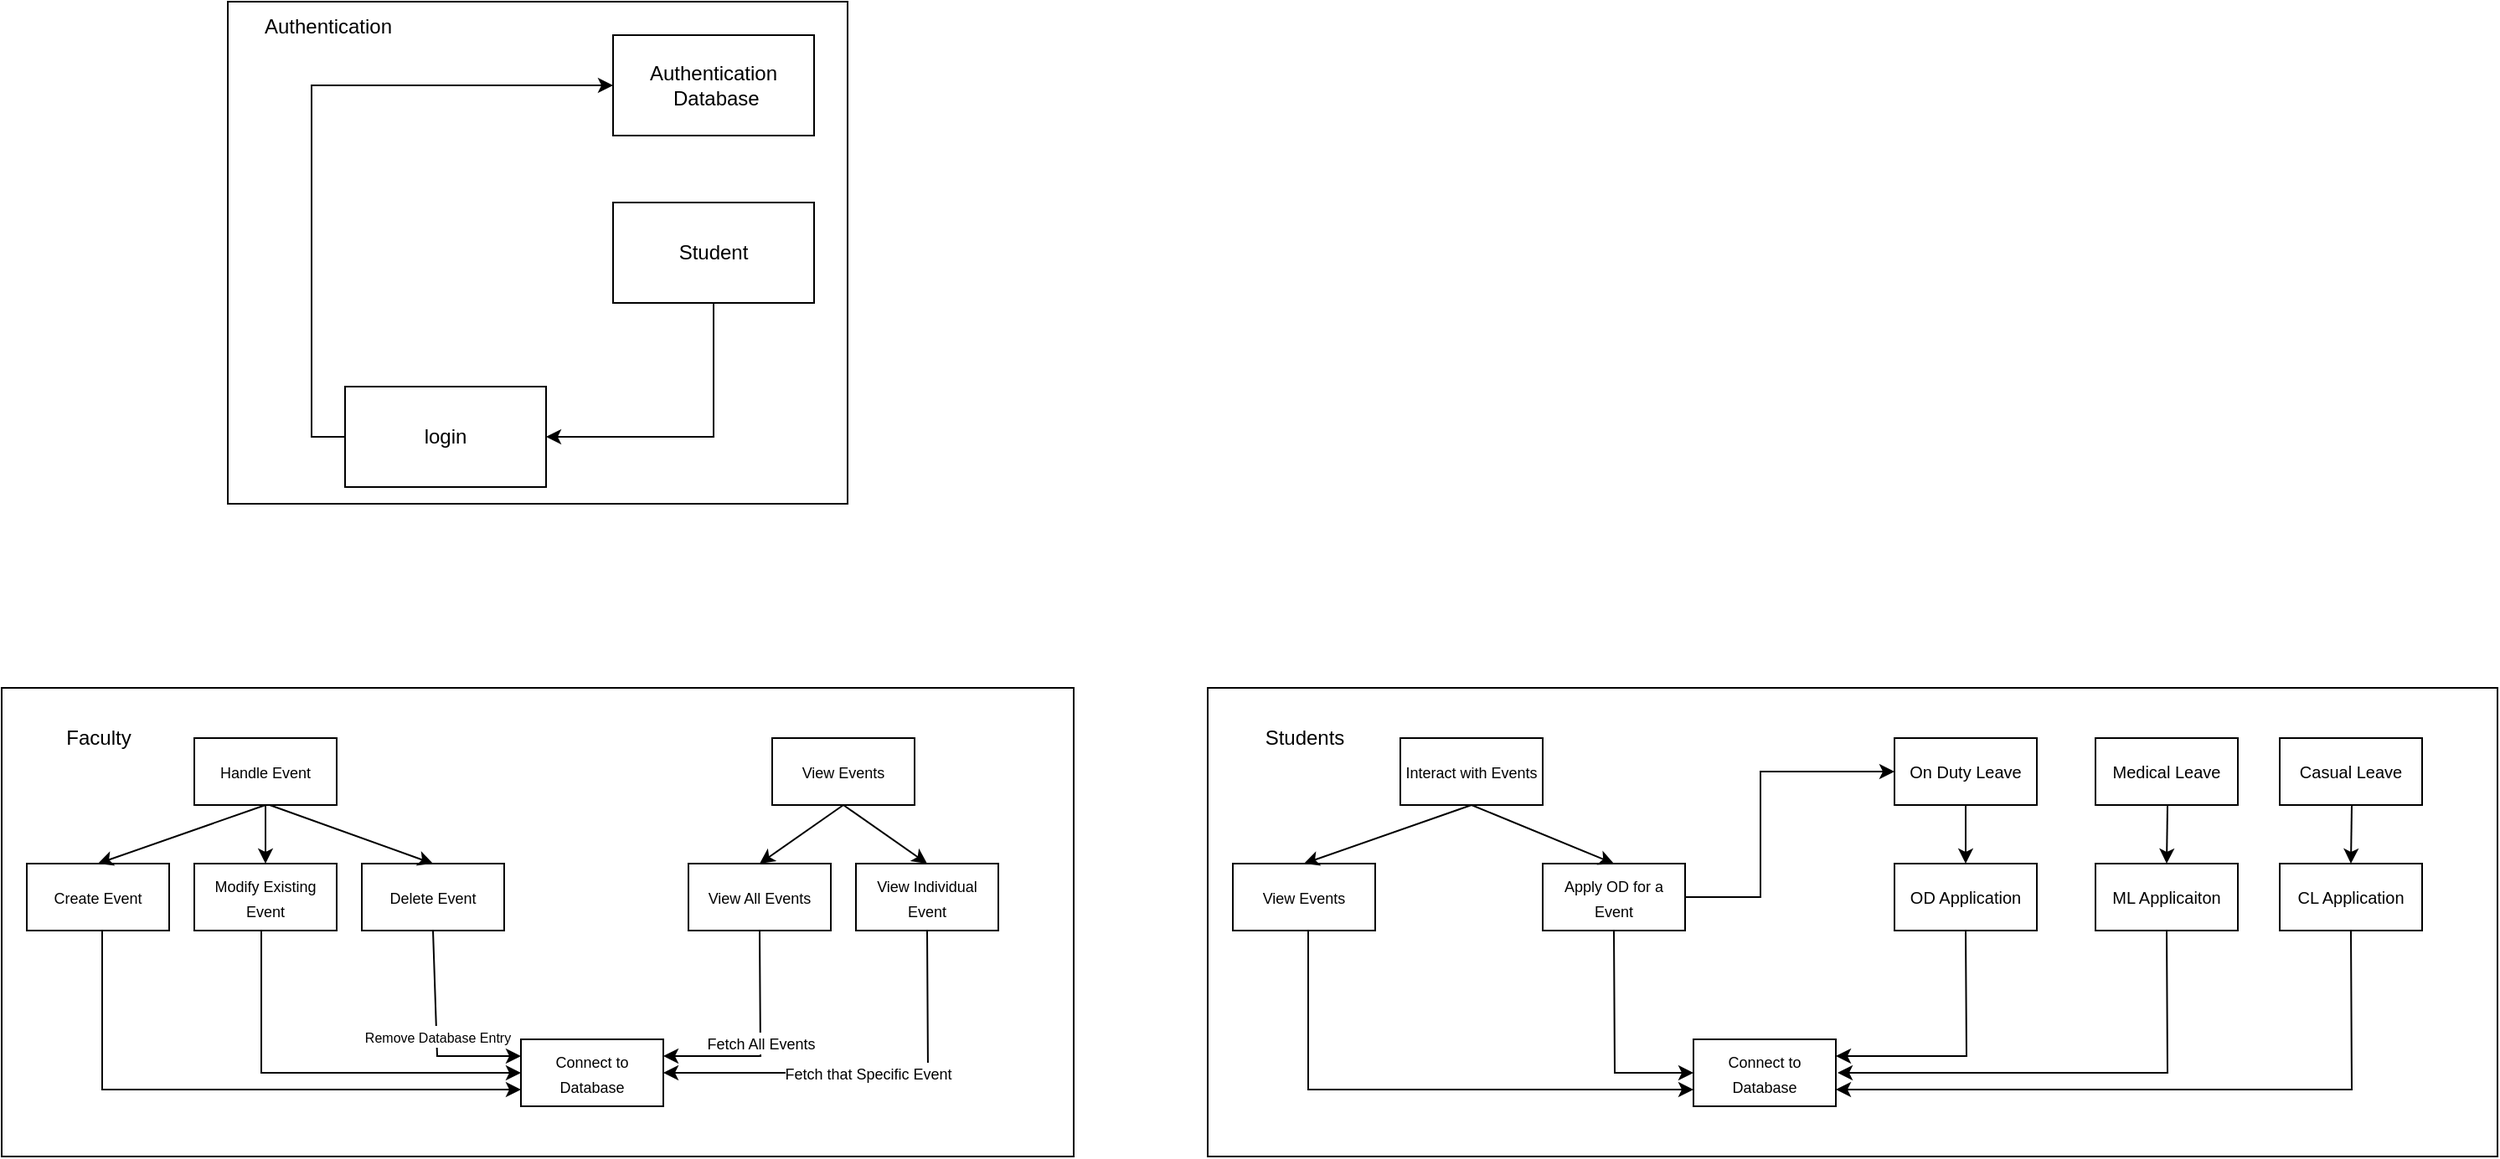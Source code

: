<mxfile version="21.3.4" type="github">
  <diagram name="Page-1" id="e6GKfEfCSmbbXhmYiS7S">
    <mxGraphModel dx="1050" dy="550" grid="1" gridSize="10" guides="1" tooltips="1" connect="1" arrows="1" fold="1" page="1" pageScale="1" pageWidth="850" pageHeight="1100" math="0" shadow="0">
      <root>
        <mxCell id="0" />
        <mxCell id="1" parent="0" />
        <mxCell id="_3qlMYkyY0_uglncItlu-45" value="" style="rounded=0;whiteSpace=wrap;html=1;" vertex="1" parent="1">
          <mxGeometry x="145" y="110" width="370" height="300" as="geometry" />
        </mxCell>
        <mxCell id="_3qlMYkyY0_uglncItlu-44" value="" style="rounded=0;whiteSpace=wrap;html=1;" vertex="1" parent="1">
          <mxGeometry x="10" y="520" width="640" height="280" as="geometry" />
        </mxCell>
        <mxCell id="_3qlMYkyY0_uglncItlu-1" value="Student" style="rounded=0;whiteSpace=wrap;html=1;" vertex="1" parent="1">
          <mxGeometry x="375" y="230" width="120" height="60" as="geometry" />
        </mxCell>
        <mxCell id="_3qlMYkyY0_uglncItlu-2" value="Authentication&lt;br&gt;&amp;nbsp;Database&lt;br&gt;" style="rounded=0;whiteSpace=wrap;html=1;" vertex="1" parent="1">
          <mxGeometry x="375" y="130" width="120" height="60" as="geometry" />
        </mxCell>
        <mxCell id="_3qlMYkyY0_uglncItlu-8" style="edgeStyle=orthogonalEdgeStyle;rounded=0;orthogonalLoop=1;jettySize=auto;html=1;exitX=0;exitY=0.5;exitDx=0;exitDy=0;entryX=0;entryY=0.5;entryDx=0;entryDy=0;" edge="1" parent="1" source="_3qlMYkyY0_uglncItlu-3" target="_3qlMYkyY0_uglncItlu-2">
          <mxGeometry relative="1" as="geometry">
            <mxPoint x="165" y="150" as="targetPoint" />
          </mxGeometry>
        </mxCell>
        <mxCell id="_3qlMYkyY0_uglncItlu-3" value="login" style="rounded=0;whiteSpace=wrap;html=1;" vertex="1" parent="1">
          <mxGeometry x="215" y="340" width="120" height="60" as="geometry" />
        </mxCell>
        <mxCell id="_3qlMYkyY0_uglncItlu-5" value="" style="endArrow=classic;html=1;rounded=0;exitX=0.5;exitY=1;exitDx=0;exitDy=0;entryX=1;entryY=0.5;entryDx=0;entryDy=0;" edge="1" parent="1" source="_3qlMYkyY0_uglncItlu-1" target="_3qlMYkyY0_uglncItlu-3">
          <mxGeometry width="50" height="50" relative="1" as="geometry">
            <mxPoint x="425" y="380" as="sourcePoint" />
            <mxPoint x="475" y="330" as="targetPoint" />
            <Array as="points">
              <mxPoint x="435" y="370" />
            </Array>
          </mxGeometry>
        </mxCell>
        <mxCell id="_3qlMYkyY0_uglncItlu-10" value="Authentication" style="text;html=1;strokeColor=none;fillColor=none;align=center;verticalAlign=middle;whiteSpace=wrap;rounded=0;" vertex="1" parent="1">
          <mxGeometry x="175" y="110" width="60" height="30" as="geometry" />
        </mxCell>
        <mxCell id="_3qlMYkyY0_uglncItlu-12" value="&lt;font style=&quot;font-size: 9px;&quot;&gt;View Events&lt;/font&gt;" style="rounded=0;whiteSpace=wrap;html=1;" vertex="1" parent="1">
          <mxGeometry x="470" y="550" width="85" height="40" as="geometry" />
        </mxCell>
        <mxCell id="_3qlMYkyY0_uglncItlu-13" value="&lt;font style=&quot;font-size: 9px;&quot;&gt;View All Events&lt;/font&gt;" style="rounded=0;whiteSpace=wrap;html=1;" vertex="1" parent="1">
          <mxGeometry x="420" y="625" width="85" height="40" as="geometry" />
        </mxCell>
        <mxCell id="_3qlMYkyY0_uglncItlu-14" value="&lt;font style=&quot;font-size: 9px;&quot;&gt;View Individual Event&lt;/font&gt;" style="rounded=0;whiteSpace=wrap;html=1;" vertex="1" parent="1">
          <mxGeometry x="520" y="625" width="85" height="40" as="geometry" />
        </mxCell>
        <mxCell id="_3qlMYkyY0_uglncItlu-19" value="" style="endArrow=classic;html=1;rounded=0;exitX=0.5;exitY=1;exitDx=0;exitDy=0;entryX=0.5;entryY=0;entryDx=0;entryDy=0;" edge="1" parent="1" source="_3qlMYkyY0_uglncItlu-12" target="_3qlMYkyY0_uglncItlu-13">
          <mxGeometry width="50" height="50" relative="1" as="geometry">
            <mxPoint x="460" y="620" as="sourcePoint" />
            <mxPoint x="510" y="570" as="targetPoint" />
          </mxGeometry>
        </mxCell>
        <mxCell id="_3qlMYkyY0_uglncItlu-20" value="" style="endArrow=classic;html=1;rounded=0;exitX=0.5;exitY=1;exitDx=0;exitDy=0;entryX=0.5;entryY=0;entryDx=0;entryDy=0;" edge="1" parent="1" source="_3qlMYkyY0_uglncItlu-12" target="_3qlMYkyY0_uglncItlu-14">
          <mxGeometry width="50" height="50" relative="1" as="geometry">
            <mxPoint x="523" y="600" as="sourcePoint" />
            <mxPoint x="473" y="635" as="targetPoint" />
          </mxGeometry>
        </mxCell>
        <mxCell id="_3qlMYkyY0_uglncItlu-22" value="&lt;font style=&quot;font-size: 9px;&quot;&gt;Connect to Database&lt;/font&gt;" style="rounded=0;whiteSpace=wrap;html=1;" vertex="1" parent="1">
          <mxGeometry x="320" y="730" width="85" height="40" as="geometry" />
        </mxCell>
        <mxCell id="_3qlMYkyY0_uglncItlu-24" value="&lt;font style=&quot;font-size: 9px;&quot;&gt;Handle Event&lt;/font&gt;" style="rounded=0;whiteSpace=wrap;html=1;" vertex="1" parent="1">
          <mxGeometry x="125" y="550" width="85" height="40" as="geometry" />
        </mxCell>
        <mxCell id="_3qlMYkyY0_uglncItlu-25" value="&lt;font style=&quot;font-size: 9px;&quot;&gt;Create Event&lt;/font&gt;" style="rounded=0;whiteSpace=wrap;html=1;" vertex="1" parent="1">
          <mxGeometry x="25" y="625" width="85" height="40" as="geometry" />
        </mxCell>
        <mxCell id="_3qlMYkyY0_uglncItlu-26" value="&lt;font style=&quot;font-size: 9px;&quot;&gt;Modify Existing Event&lt;/font&gt;" style="rounded=0;whiteSpace=wrap;html=1;" vertex="1" parent="1">
          <mxGeometry x="125" y="625" width="85" height="40" as="geometry" />
        </mxCell>
        <mxCell id="_3qlMYkyY0_uglncItlu-27" value="" style="endArrow=classic;html=1;rounded=0;exitX=0.5;exitY=1;exitDx=0;exitDy=0;entryX=0.5;entryY=0;entryDx=0;entryDy=0;" edge="1" parent="1" source="_3qlMYkyY0_uglncItlu-24" target="_3qlMYkyY0_uglncItlu-25">
          <mxGeometry width="50" height="50" relative="1" as="geometry">
            <mxPoint x="65" y="620" as="sourcePoint" />
            <mxPoint x="115" y="570" as="targetPoint" />
          </mxGeometry>
        </mxCell>
        <mxCell id="_3qlMYkyY0_uglncItlu-28" value="" style="endArrow=classic;html=1;rounded=0;exitX=0.5;exitY=1;exitDx=0;exitDy=0;entryX=0.5;entryY=0;entryDx=0;entryDy=0;" edge="1" parent="1" source="_3qlMYkyY0_uglncItlu-24" target="_3qlMYkyY0_uglncItlu-26">
          <mxGeometry width="50" height="50" relative="1" as="geometry">
            <mxPoint x="128" y="600" as="sourcePoint" />
            <mxPoint x="78" y="635" as="targetPoint" />
          </mxGeometry>
        </mxCell>
        <mxCell id="_3qlMYkyY0_uglncItlu-29" value="&lt;font style=&quot;font-size: 9px;&quot;&gt;Delete Event&lt;/font&gt;" style="rounded=0;whiteSpace=wrap;html=1;" vertex="1" parent="1">
          <mxGeometry x="225" y="625" width="85" height="40" as="geometry" />
        </mxCell>
        <mxCell id="_3qlMYkyY0_uglncItlu-30" value="" style="endArrow=classic;html=1;rounded=0;entryX=0.5;entryY=0;entryDx=0;entryDy=0;" edge="1" parent="1" target="_3qlMYkyY0_uglncItlu-29">
          <mxGeometry width="50" height="50" relative="1" as="geometry">
            <mxPoint x="170" y="590" as="sourcePoint" />
            <mxPoint x="178" y="635" as="targetPoint" />
          </mxGeometry>
        </mxCell>
        <mxCell id="_3qlMYkyY0_uglncItlu-31" value="" style="endArrow=classic;html=1;rounded=0;exitX=0.5;exitY=1;exitDx=0;exitDy=0;entryX=0;entryY=0.5;entryDx=0;entryDy=0;" edge="1" parent="1" target="_3qlMYkyY0_uglncItlu-22">
          <mxGeometry width="50" height="50" relative="1" as="geometry">
            <mxPoint x="165" y="665" as="sourcePoint" />
            <mxPoint x="60" y="750" as="targetPoint" />
            <Array as="points">
              <mxPoint x="165" y="750" />
            </Array>
          </mxGeometry>
        </mxCell>
        <mxCell id="_3qlMYkyY0_uglncItlu-32" value="" style="endArrow=classic;html=1;rounded=0;exitX=0.5;exitY=1;exitDx=0;exitDy=0;entryX=0;entryY=0.75;entryDx=0;entryDy=0;" edge="1" parent="1" target="_3qlMYkyY0_uglncItlu-22">
          <mxGeometry width="50" height="50" relative="1" as="geometry">
            <mxPoint x="70" y="665" as="sourcePoint" />
            <mxPoint x="178" y="750" as="targetPoint" />
            <Array as="points">
              <mxPoint x="70" y="760" />
            </Array>
          </mxGeometry>
        </mxCell>
        <mxCell id="_3qlMYkyY0_uglncItlu-38" value="" style="endArrow=classic;html=1;rounded=0;entryX=1;entryY=0.25;entryDx=0;entryDy=0;exitX=0.5;exitY=1;exitDx=0;exitDy=0;" edge="1" parent="1" source="_3qlMYkyY0_uglncItlu-13" target="_3qlMYkyY0_uglncItlu-22">
          <mxGeometry relative="1" as="geometry">
            <mxPoint x="320" y="550" as="sourcePoint" />
            <mxPoint x="420" y="550" as="targetPoint" />
            <Array as="points">
              <mxPoint x="463" y="740" />
            </Array>
          </mxGeometry>
        </mxCell>
        <mxCell id="_3qlMYkyY0_uglncItlu-39" value="&lt;font style=&quot;font-size: 9px;&quot;&gt;Fetch All Events&lt;/font&gt;" style="edgeLabel;resizable=0;html=1;align=center;verticalAlign=middle;" connectable="0" vertex="1" parent="_3qlMYkyY0_uglncItlu-38">
          <mxGeometry relative="1" as="geometry" />
        </mxCell>
        <mxCell id="_3qlMYkyY0_uglncItlu-40" value="" style="endArrow=classic;html=1;rounded=0;entryX=1;entryY=0.5;entryDx=0;entryDy=0;exitX=0.5;exitY=1;exitDx=0;exitDy=0;" edge="1" parent="1" source="_3qlMYkyY0_uglncItlu-14" target="_3qlMYkyY0_uglncItlu-22">
          <mxGeometry relative="1" as="geometry">
            <mxPoint x="558" y="675" as="sourcePoint" />
            <mxPoint x="500" y="750" as="targetPoint" />
            <Array as="points">
              <mxPoint x="563" y="750" />
            </Array>
          </mxGeometry>
        </mxCell>
        <mxCell id="_3qlMYkyY0_uglncItlu-41" value="&lt;font style=&quot;font-size: 9px;&quot;&gt;Fetch that Specific Event&lt;/font&gt;" style="edgeLabel;resizable=0;html=1;align=center;verticalAlign=middle;" connectable="0" vertex="1" parent="_3qlMYkyY0_uglncItlu-40">
          <mxGeometry relative="1" as="geometry" />
        </mxCell>
        <mxCell id="_3qlMYkyY0_uglncItlu-42" value="" style="endArrow=classic;html=1;rounded=0;exitX=0.5;exitY=1;exitDx=0;exitDy=0;entryX=0;entryY=0.25;entryDx=0;entryDy=0;" edge="1" parent="1" source="_3qlMYkyY0_uglncItlu-29" target="_3qlMYkyY0_uglncItlu-22">
          <mxGeometry relative="1" as="geometry">
            <mxPoint x="320" y="550" as="sourcePoint" />
            <mxPoint x="420" y="550" as="targetPoint" />
            <Array as="points">
              <mxPoint x="270" y="740" />
            </Array>
          </mxGeometry>
        </mxCell>
        <mxCell id="_3qlMYkyY0_uglncItlu-43" value="&lt;font style=&quot;font-size: 8px;&quot;&gt;Remove Database Entry&lt;/font&gt;" style="edgeLabel;resizable=0;html=1;align=center;verticalAlign=middle;" connectable="0" vertex="1" parent="_3qlMYkyY0_uglncItlu-42">
          <mxGeometry relative="1" as="geometry" />
        </mxCell>
        <mxCell id="_3qlMYkyY0_uglncItlu-46" value="Faculty" style="text;html=1;strokeColor=none;fillColor=none;align=center;verticalAlign=middle;whiteSpace=wrap;rounded=0;" vertex="1" parent="1">
          <mxGeometry x="37.5" y="535" width="60" height="30" as="geometry" />
        </mxCell>
        <mxCell id="_3qlMYkyY0_uglncItlu-70" value="" style="rounded=0;whiteSpace=wrap;html=1;" vertex="1" parent="1">
          <mxGeometry x="730" y="520" width="770" height="280" as="geometry" />
        </mxCell>
        <mxCell id="_3qlMYkyY0_uglncItlu-71" value="&lt;font size=&quot;1&quot;&gt;Medical Leave&lt;/font&gt;" style="rounded=0;whiteSpace=wrap;html=1;" vertex="1" parent="1">
          <mxGeometry x="1260" y="550" width="85" height="40" as="geometry" />
        </mxCell>
        <mxCell id="_3qlMYkyY0_uglncItlu-76" value="&lt;font style=&quot;font-size: 9px;&quot;&gt;Connect to Database&lt;/font&gt;" style="rounded=0;whiteSpace=wrap;html=1;" vertex="1" parent="1">
          <mxGeometry x="1020" y="730" width="85" height="40" as="geometry" />
        </mxCell>
        <mxCell id="_3qlMYkyY0_uglncItlu-77" value="&lt;font style=&quot;font-size: 9px;&quot;&gt;Interact with Events&lt;/font&gt;" style="rounded=0;whiteSpace=wrap;html=1;" vertex="1" parent="1">
          <mxGeometry x="845" y="550" width="85" height="40" as="geometry" />
        </mxCell>
        <mxCell id="_3qlMYkyY0_uglncItlu-78" value="&lt;font style=&quot;font-size: 9px;&quot;&gt;View Events&lt;/font&gt;" style="rounded=0;whiteSpace=wrap;html=1;" vertex="1" parent="1">
          <mxGeometry x="745" y="625" width="85" height="40" as="geometry" />
        </mxCell>
        <mxCell id="_3qlMYkyY0_uglncItlu-79" value="&lt;font style=&quot;font-size: 9px;&quot;&gt;Apply OD for a Event&lt;/font&gt;" style="rounded=0;whiteSpace=wrap;html=1;" vertex="1" parent="1">
          <mxGeometry x="930" y="625" width="85" height="40" as="geometry" />
        </mxCell>
        <mxCell id="_3qlMYkyY0_uglncItlu-80" value="" style="endArrow=classic;html=1;rounded=0;exitX=0.5;exitY=1;exitDx=0;exitDy=0;entryX=0.5;entryY=0;entryDx=0;entryDy=0;" edge="1" parent="1" source="_3qlMYkyY0_uglncItlu-77" target="_3qlMYkyY0_uglncItlu-78">
          <mxGeometry width="50" height="50" relative="1" as="geometry">
            <mxPoint x="785" y="620" as="sourcePoint" />
            <mxPoint x="835" y="570" as="targetPoint" />
          </mxGeometry>
        </mxCell>
        <mxCell id="_3qlMYkyY0_uglncItlu-81" value="" style="endArrow=classic;html=1;rounded=0;exitX=0.5;exitY=1;exitDx=0;exitDy=0;entryX=0.5;entryY=0;entryDx=0;entryDy=0;" edge="1" parent="1" source="_3qlMYkyY0_uglncItlu-77" target="_3qlMYkyY0_uglncItlu-79">
          <mxGeometry width="50" height="50" relative="1" as="geometry">
            <mxPoint x="848" y="600" as="sourcePoint" />
            <mxPoint x="798" y="635" as="targetPoint" />
          </mxGeometry>
        </mxCell>
        <mxCell id="_3qlMYkyY0_uglncItlu-84" value="" style="endArrow=classic;html=1;rounded=0;exitX=0.5;exitY=1;exitDx=0;exitDy=0;entryX=0;entryY=0.5;entryDx=0;entryDy=0;" edge="1" parent="1" target="_3qlMYkyY0_uglncItlu-76" source="_3qlMYkyY0_uglncItlu-79">
          <mxGeometry width="50" height="50" relative="1" as="geometry">
            <mxPoint x="885" y="665" as="sourcePoint" />
            <mxPoint x="780" y="750" as="targetPoint" />
            <Array as="points">
              <mxPoint x="973" y="750" />
            </Array>
          </mxGeometry>
        </mxCell>
        <mxCell id="_3qlMYkyY0_uglncItlu-85" value="" style="endArrow=classic;html=1;rounded=0;exitX=0.5;exitY=1;exitDx=0;exitDy=0;entryX=0;entryY=0.75;entryDx=0;entryDy=0;" edge="1" parent="1" target="_3qlMYkyY0_uglncItlu-76">
          <mxGeometry width="50" height="50" relative="1" as="geometry">
            <mxPoint x="790" y="665" as="sourcePoint" />
            <mxPoint x="898" y="750" as="targetPoint" />
            <Array as="points">
              <mxPoint x="790" y="760" />
            </Array>
          </mxGeometry>
        </mxCell>
        <mxCell id="_3qlMYkyY0_uglncItlu-92" value="Students" style="text;html=1;strokeColor=none;fillColor=none;align=center;verticalAlign=middle;whiteSpace=wrap;rounded=0;" vertex="1" parent="1">
          <mxGeometry x="757.5" y="535" width="60" height="30" as="geometry" />
        </mxCell>
        <mxCell id="_3qlMYkyY0_uglncItlu-93" value="&lt;font size=&quot;1&quot;&gt;On Duty Leave&lt;/font&gt;" style="rounded=0;whiteSpace=wrap;html=1;" vertex="1" parent="1">
          <mxGeometry x="1140" y="550" width="85" height="40" as="geometry" />
        </mxCell>
        <mxCell id="_3qlMYkyY0_uglncItlu-94" value="&lt;font size=&quot;1&quot;&gt;Casual Leave&lt;/font&gt;" style="rounded=0;whiteSpace=wrap;html=1;" vertex="1" parent="1">
          <mxGeometry x="1370" y="550" width="85" height="40" as="geometry" />
        </mxCell>
        <mxCell id="_3qlMYkyY0_uglncItlu-95" value="" style="endArrow=classic;html=1;rounded=0;exitX=1;exitY=0.5;exitDx=0;exitDy=0;entryX=0;entryY=0.5;entryDx=0;entryDy=0;" edge="1" parent="1" source="_3qlMYkyY0_uglncItlu-79" target="_3qlMYkyY0_uglncItlu-93">
          <mxGeometry width="50" height="50" relative="1" as="geometry">
            <mxPoint x="983" y="675" as="sourcePoint" />
            <mxPoint x="1030" y="760" as="targetPoint" />
            <Array as="points">
              <mxPoint x="1060" y="645" />
              <mxPoint x="1060" y="570" />
            </Array>
          </mxGeometry>
        </mxCell>
        <mxCell id="_3qlMYkyY0_uglncItlu-96" value="&lt;font size=&quot;1&quot;&gt;OD Application&lt;/font&gt;" style="rounded=0;whiteSpace=wrap;html=1;" vertex="1" parent="1">
          <mxGeometry x="1140" y="625" width="85" height="40" as="geometry" />
        </mxCell>
        <mxCell id="_3qlMYkyY0_uglncItlu-97" value="" style="endArrow=classic;html=1;rounded=0;exitX=0.5;exitY=1;exitDx=0;exitDy=0;entryX=0.5;entryY=0;entryDx=0;entryDy=0;" edge="1" parent="1" source="_3qlMYkyY0_uglncItlu-93" target="_3qlMYkyY0_uglncItlu-96">
          <mxGeometry width="50" height="50" relative="1" as="geometry">
            <mxPoint x="898" y="600" as="sourcePoint" />
            <mxPoint x="983" y="635" as="targetPoint" />
          </mxGeometry>
        </mxCell>
        <mxCell id="_3qlMYkyY0_uglncItlu-98" value="&lt;font size=&quot;1&quot;&gt;ML Applicaiton&lt;/font&gt;" style="rounded=0;whiteSpace=wrap;html=1;" vertex="1" parent="1">
          <mxGeometry x="1260" y="625" width="85" height="40" as="geometry" />
        </mxCell>
        <mxCell id="_3qlMYkyY0_uglncItlu-99" value="" style="endArrow=classic;html=1;rounded=0;exitX=0.5;exitY=1;exitDx=0;exitDy=0;entryX=0.5;entryY=0;entryDx=0;entryDy=0;" edge="1" parent="1" target="_3qlMYkyY0_uglncItlu-98">
          <mxGeometry width="50" height="50" relative="1" as="geometry">
            <mxPoint x="1303" y="590" as="sourcePoint" />
            <mxPoint x="1103" y="635" as="targetPoint" />
          </mxGeometry>
        </mxCell>
        <mxCell id="_3qlMYkyY0_uglncItlu-100" value="&lt;font size=&quot;1&quot;&gt;CL Application&lt;/font&gt;" style="rounded=0;whiteSpace=wrap;html=1;" vertex="1" parent="1">
          <mxGeometry x="1370" y="625" width="85" height="40" as="geometry" />
        </mxCell>
        <mxCell id="_3qlMYkyY0_uglncItlu-101" value="" style="endArrow=classic;html=1;rounded=0;exitX=0.5;exitY=1;exitDx=0;exitDy=0;entryX=0.5;entryY=0;entryDx=0;entryDy=0;" edge="1" parent="1" target="_3qlMYkyY0_uglncItlu-100">
          <mxGeometry width="50" height="50" relative="1" as="geometry">
            <mxPoint x="1413" y="590" as="sourcePoint" />
            <mxPoint x="1213" y="635" as="targetPoint" />
          </mxGeometry>
        </mxCell>
        <mxCell id="_3qlMYkyY0_uglncItlu-102" value="" style="endArrow=classic;html=1;rounded=0;exitX=0.5;exitY=1;exitDx=0;exitDy=0;entryX=1;entryY=0.25;entryDx=0;entryDy=0;" edge="1" parent="1" source="_3qlMYkyY0_uglncItlu-96" target="_3qlMYkyY0_uglncItlu-76">
          <mxGeometry width="50" height="50" relative="1" as="geometry">
            <mxPoint x="983" y="675" as="sourcePoint" />
            <mxPoint x="1030" y="760" as="targetPoint" />
            <Array as="points">
              <mxPoint x="1183" y="740" />
            </Array>
          </mxGeometry>
        </mxCell>
        <mxCell id="_3qlMYkyY0_uglncItlu-103" value="" style="endArrow=classic;html=1;rounded=0;exitX=0.5;exitY=1;exitDx=0;exitDy=0;entryX=1;entryY=0.5;entryDx=0;entryDy=0;" edge="1" parent="1" source="_3qlMYkyY0_uglncItlu-98">
          <mxGeometry width="50" height="50" relative="1" as="geometry">
            <mxPoint x="1302.5" y="665" as="sourcePoint" />
            <mxPoint x="1106" y="750.0" as="targetPoint" />
            <Array as="points">
              <mxPoint x="1303" y="750" />
            </Array>
          </mxGeometry>
        </mxCell>
        <mxCell id="_3qlMYkyY0_uglncItlu-104" value="" style="endArrow=classic;html=1;rounded=0;exitX=0.5;exitY=1;exitDx=0;exitDy=0;entryX=1;entryY=0.75;entryDx=0;entryDy=0;" edge="1" parent="1" source="_3qlMYkyY0_uglncItlu-100" target="_3qlMYkyY0_uglncItlu-76">
          <mxGeometry width="50" height="50" relative="1" as="geometry">
            <mxPoint x="1313" y="675" as="sourcePoint" />
            <mxPoint x="1116" y="760.0" as="targetPoint" />
            <Array as="points">
              <mxPoint x="1413" y="760" />
            </Array>
          </mxGeometry>
        </mxCell>
      </root>
    </mxGraphModel>
  </diagram>
</mxfile>
